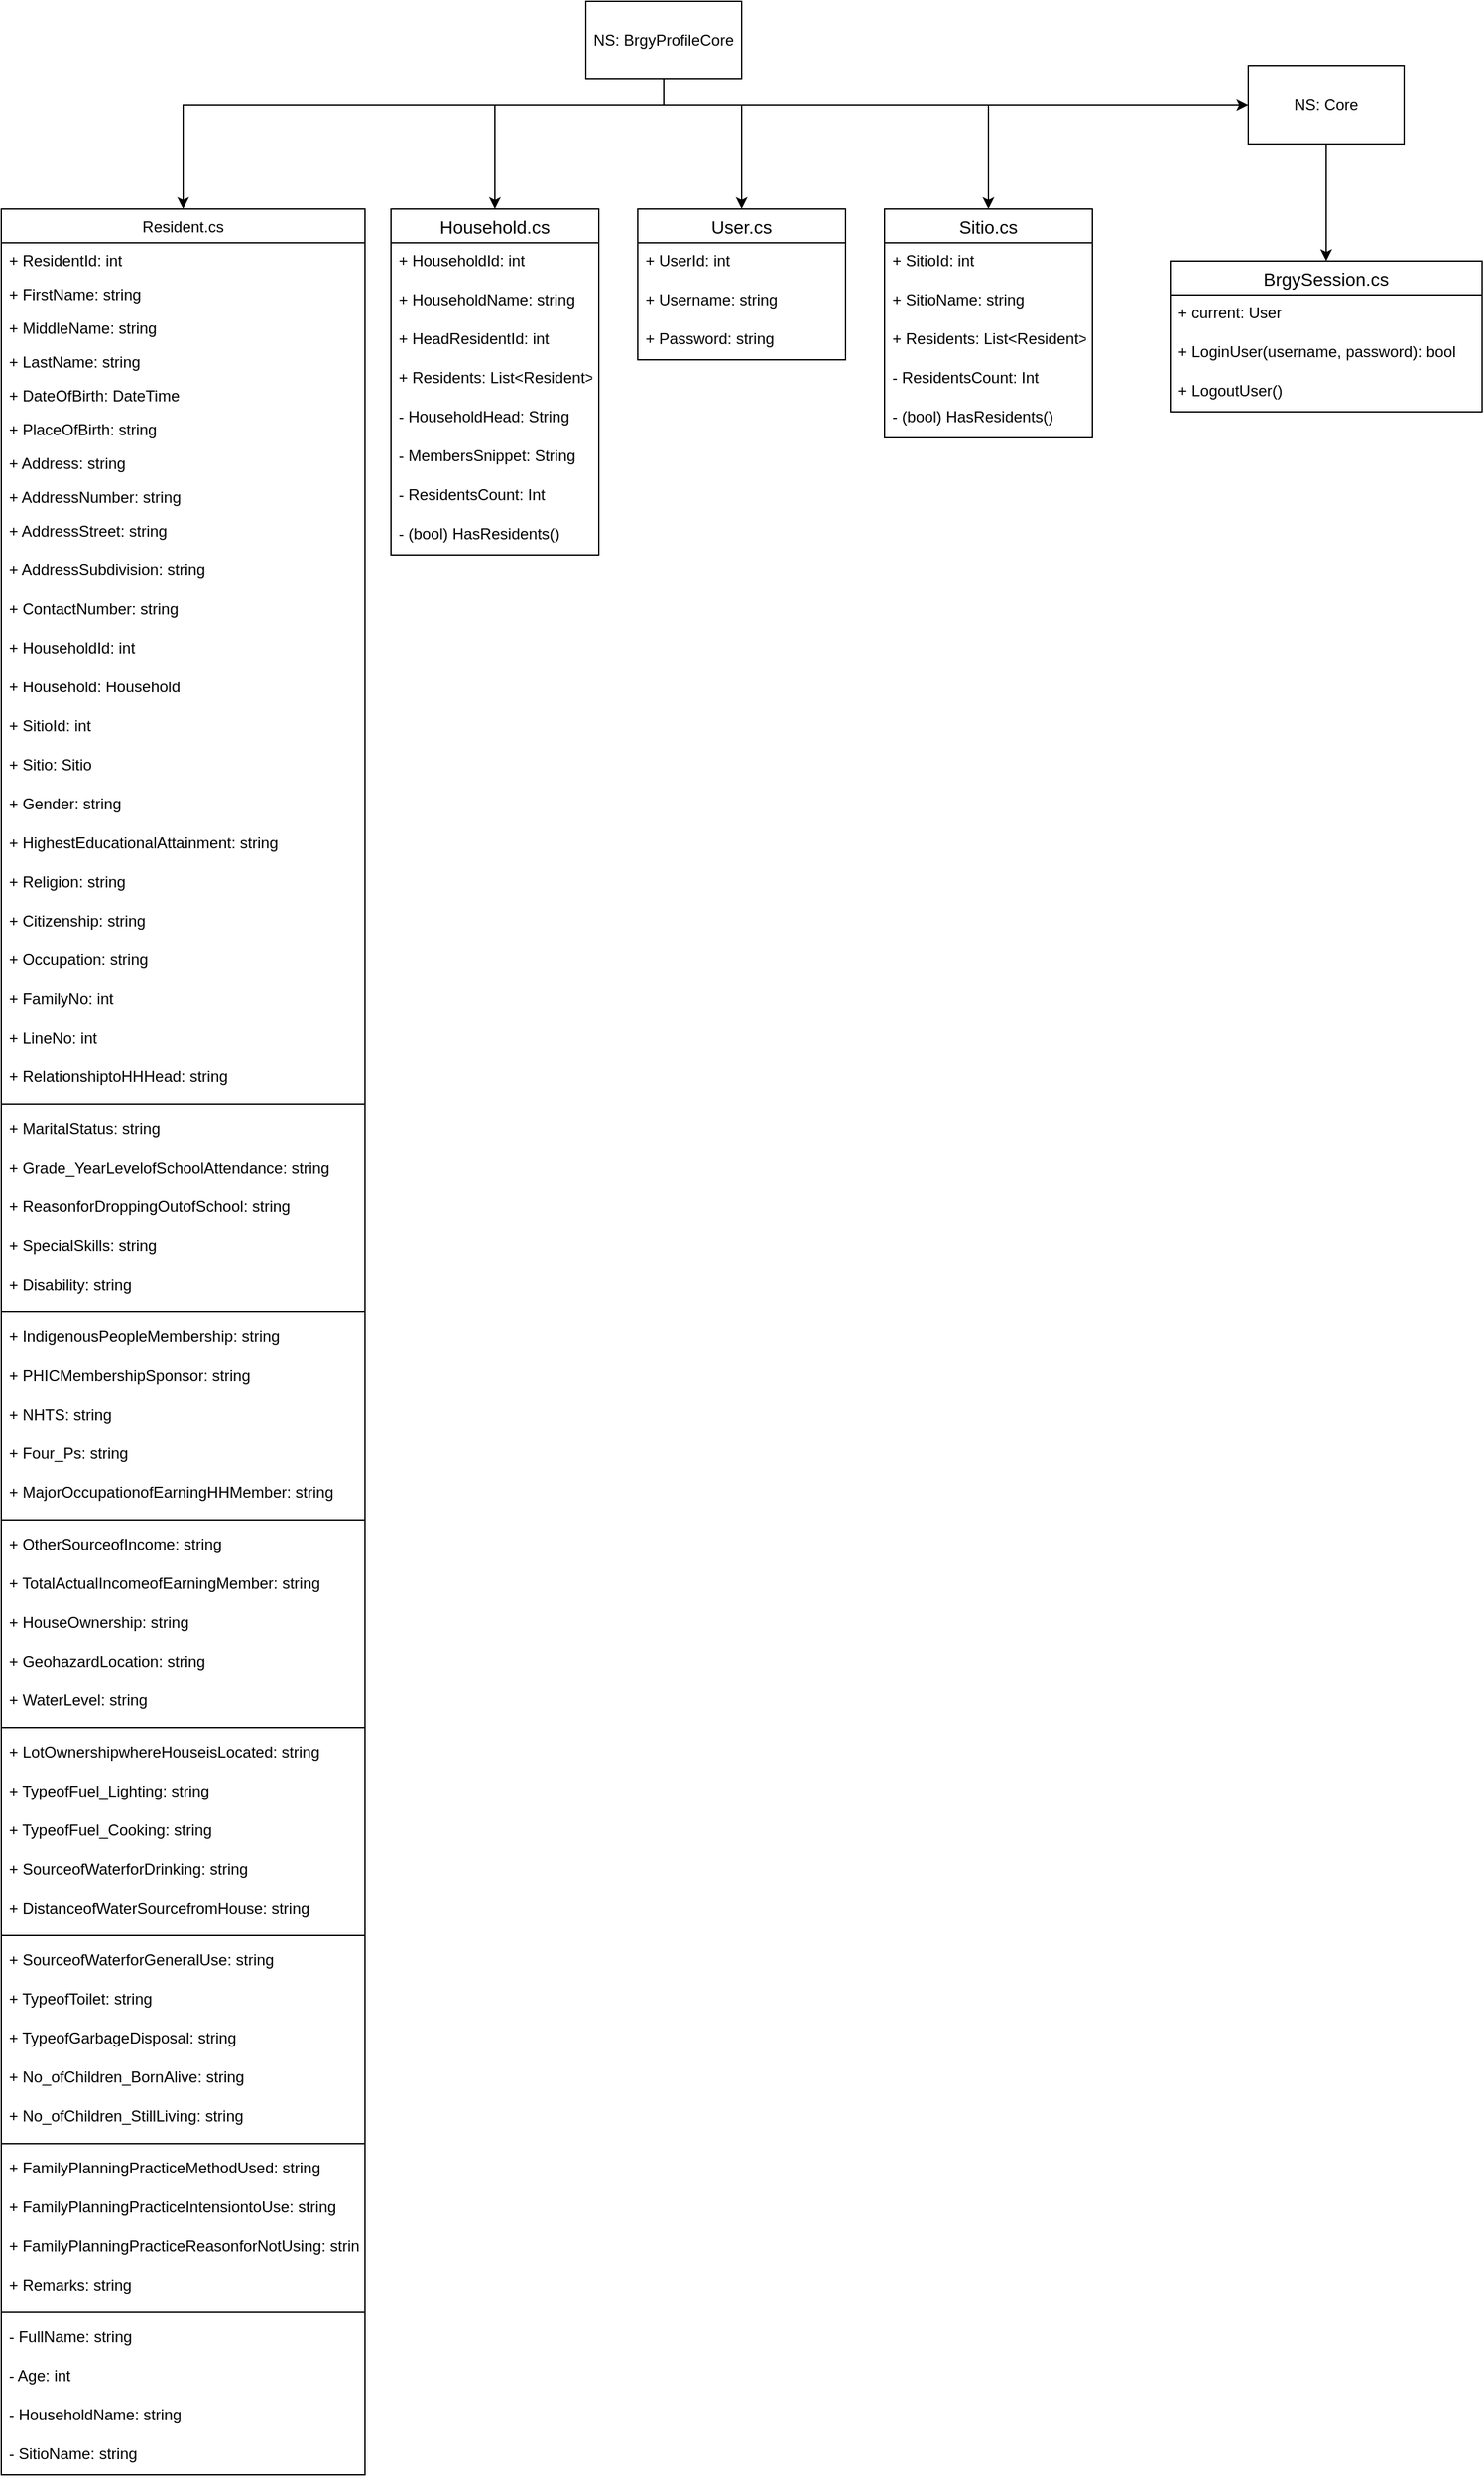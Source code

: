 <mxfile version="14.2.9" type="github" pages="4">
  <diagram id="4PTbw8sbLUjb1KWMfwqf" name="Class Diagram">
    <mxGraphModel dx="2021" dy="1124" grid="1" gridSize="10" guides="1" tooltips="1" connect="1" arrows="1" fold="1" page="1" pageScale="1" pageWidth="827" pageHeight="1169" math="0" shadow="0">
      <root>
        <mxCell id="0" />
        <mxCell id="1" parent="0" />
        <mxCell id="F2qi527m6DjuaYwdSW1q-1" value="Resident.cs" style="swimlane;fontStyle=0;childLayout=stackLayout;horizontal=1;startSize=26;fillColor=none;horizontalStack=0;resizeParent=1;resizeParentMax=0;resizeLast=0;collapsible=1;marginBottom=0;" parent="1" vertex="1">
          <mxGeometry x="40" y="200" width="280" height="1744" as="geometry">
            <mxRectangle x="40" y="200" width="100" height="26" as="alternateBounds" />
          </mxGeometry>
        </mxCell>
        <mxCell id="F2qi527m6DjuaYwdSW1q-2" value="+ ResidentId: int" style="text;strokeColor=none;fillColor=none;align=left;verticalAlign=top;spacingLeft=4;spacingRight=4;overflow=hidden;rotatable=0;points=[[0,0.5],[1,0.5]];portConstraint=eastwest;" parent="F2qi527m6DjuaYwdSW1q-1" vertex="1">
          <mxGeometry y="26" width="280" height="26" as="geometry" />
        </mxCell>
        <mxCell id="F2qi527m6DjuaYwdSW1q-3" value="+ FirstName: string" style="text;strokeColor=none;fillColor=none;align=left;verticalAlign=top;spacingLeft=4;spacingRight=4;overflow=hidden;rotatable=0;points=[[0,0.5],[1,0.5]];portConstraint=eastwest;" parent="F2qi527m6DjuaYwdSW1q-1" vertex="1">
          <mxGeometry y="52" width="280" height="26" as="geometry" />
        </mxCell>
        <mxCell id="F2qi527m6DjuaYwdSW1q-4" value="+ MiddleName: string" style="text;strokeColor=none;fillColor=none;align=left;verticalAlign=top;spacingLeft=4;spacingRight=4;overflow=hidden;rotatable=0;points=[[0,0.5],[1,0.5]];portConstraint=eastwest;" parent="F2qi527m6DjuaYwdSW1q-1" vertex="1">
          <mxGeometry y="78" width="280" height="26" as="geometry" />
        </mxCell>
        <mxCell id="F2qi527m6DjuaYwdSW1q-5" value="+ LastName: string" style="text;strokeColor=none;fillColor=none;align=left;verticalAlign=top;spacingLeft=4;spacingRight=4;overflow=hidden;rotatable=0;points=[[0,0.5],[1,0.5]];portConstraint=eastwest;" parent="F2qi527m6DjuaYwdSW1q-1" vertex="1">
          <mxGeometry y="104" width="280" height="26" as="geometry" />
        </mxCell>
        <mxCell id="F2qi527m6DjuaYwdSW1q-6" value="+ DateOfBirth: DateTime" style="text;strokeColor=none;fillColor=none;align=left;verticalAlign=top;spacingLeft=4;spacingRight=4;overflow=hidden;rotatable=0;points=[[0,0.5],[1,0.5]];portConstraint=eastwest;" parent="F2qi527m6DjuaYwdSW1q-1" vertex="1">
          <mxGeometry y="130" width="280" height="26" as="geometry" />
        </mxCell>
        <mxCell id="F2qi527m6DjuaYwdSW1q-7" value="+ PlaceOfBirth: string" style="text;strokeColor=none;fillColor=none;align=left;verticalAlign=top;spacingLeft=4;spacingRight=4;overflow=hidden;rotatable=0;points=[[0,0.5],[1,0.5]];portConstraint=eastwest;" parent="F2qi527m6DjuaYwdSW1q-1" vertex="1">
          <mxGeometry y="156" width="280" height="26" as="geometry" />
        </mxCell>
        <mxCell id="F2qi527m6DjuaYwdSW1q-8" value="+ Address: string" style="text;strokeColor=none;fillColor=none;align=left;verticalAlign=top;spacingLeft=4;spacingRight=4;overflow=hidden;rotatable=0;points=[[0,0.5],[1,0.5]];portConstraint=eastwest;" parent="F2qi527m6DjuaYwdSW1q-1" vertex="1">
          <mxGeometry y="182" width="280" height="26" as="geometry" />
        </mxCell>
        <mxCell id="F2qi527m6DjuaYwdSW1q-9" value="+ AddressNumber: string" style="text;strokeColor=none;fillColor=none;align=left;verticalAlign=top;spacingLeft=4;spacingRight=4;overflow=hidden;rotatable=0;points=[[0,0.5],[1,0.5]];portConstraint=eastwest;" parent="F2qi527m6DjuaYwdSW1q-1" vertex="1">
          <mxGeometry y="208" width="280" height="26" as="geometry" />
        </mxCell>
        <mxCell id="mx6e7bCiTr9TjOLYTWlK-3" value="+ AddressStreet: string" style="text;strokeColor=none;fillColor=none;spacingLeft=4;spacingRight=4;overflow=hidden;rotatable=0;points=[[0,0.5],[1,0.5]];portConstraint=eastwest;fontSize=12;" parent="F2qi527m6DjuaYwdSW1q-1" vertex="1">
          <mxGeometry y="234" width="280" height="30" as="geometry" />
        </mxCell>
        <mxCell id="mx6e7bCiTr9TjOLYTWlK-2" value="+ AddressSubdivision: string" style="text;strokeColor=none;fillColor=none;spacingLeft=4;spacingRight=4;overflow=hidden;rotatable=0;points=[[0,0.5],[1,0.5]];portConstraint=eastwest;fontSize=12;" parent="F2qi527m6DjuaYwdSW1q-1" vertex="1">
          <mxGeometry y="264" width="280" height="30" as="geometry" />
        </mxCell>
        <mxCell id="mx6e7bCiTr9TjOLYTWlK-4" value="+ ContactNumber: string" style="text;strokeColor=none;fillColor=none;spacingLeft=4;spacingRight=4;overflow=hidden;rotatable=0;points=[[0,0.5],[1,0.5]];portConstraint=eastwest;fontSize=12;" parent="F2qi527m6DjuaYwdSW1q-1" vertex="1">
          <mxGeometry y="294" width="280" height="30" as="geometry" />
        </mxCell>
        <mxCell id="mx6e7bCiTr9TjOLYTWlK-5" value="+ HouseholdId: int" style="text;strokeColor=none;fillColor=none;spacingLeft=4;spacingRight=4;overflow=hidden;rotatable=0;points=[[0,0.5],[1,0.5]];portConstraint=eastwest;fontSize=12;" parent="F2qi527m6DjuaYwdSW1q-1" vertex="1">
          <mxGeometry y="324" width="280" height="30" as="geometry" />
        </mxCell>
        <mxCell id="mx6e7bCiTr9TjOLYTWlK-6" value="+ Household: Household" style="text;strokeColor=none;fillColor=none;spacingLeft=4;spacingRight=4;overflow=hidden;rotatable=0;points=[[0,0.5],[1,0.5]];portConstraint=eastwest;fontSize=12;" parent="F2qi527m6DjuaYwdSW1q-1" vertex="1">
          <mxGeometry y="354" width="280" height="30" as="geometry" />
        </mxCell>
        <mxCell id="mx6e7bCiTr9TjOLYTWlK-7" value="+ SitioId: int" style="text;strokeColor=none;fillColor=none;spacingLeft=4;spacingRight=4;overflow=hidden;rotatable=0;points=[[0,0.5],[1,0.5]];portConstraint=eastwest;fontSize=12;" parent="F2qi527m6DjuaYwdSW1q-1" vertex="1">
          <mxGeometry y="384" width="280" height="30" as="geometry" />
        </mxCell>
        <mxCell id="mx6e7bCiTr9TjOLYTWlK-8" value="+ Sitio: Sitio" style="text;strokeColor=none;fillColor=none;spacingLeft=4;spacingRight=4;overflow=hidden;rotatable=0;points=[[0,0.5],[1,0.5]];portConstraint=eastwest;fontSize=12;" parent="F2qi527m6DjuaYwdSW1q-1" vertex="1">
          <mxGeometry y="414" width="280" height="30" as="geometry" />
        </mxCell>
        <mxCell id="mx6e7bCiTr9TjOLYTWlK-9" value="+ Gender: string" style="text;strokeColor=none;fillColor=none;spacingLeft=4;spacingRight=4;overflow=hidden;rotatable=0;points=[[0,0.5],[1,0.5]];portConstraint=eastwest;fontSize=12;" parent="F2qi527m6DjuaYwdSW1q-1" vertex="1">
          <mxGeometry y="444" width="280" height="30" as="geometry" />
        </mxCell>
        <mxCell id="mx6e7bCiTr9TjOLYTWlK-10" value="+ HighestEducationalAttainment: string" style="text;strokeColor=none;fillColor=none;spacingLeft=4;spacingRight=4;overflow=hidden;rotatable=0;points=[[0,0.5],[1,0.5]];portConstraint=eastwest;fontSize=12;" parent="F2qi527m6DjuaYwdSW1q-1" vertex="1">
          <mxGeometry y="474" width="280" height="30" as="geometry" />
        </mxCell>
        <mxCell id="mx6e7bCiTr9TjOLYTWlK-11" value="+ Religion: string" style="text;strokeColor=none;fillColor=none;spacingLeft=4;spacingRight=4;overflow=hidden;rotatable=0;points=[[0,0.5],[1,0.5]];portConstraint=eastwest;fontSize=12;" parent="F2qi527m6DjuaYwdSW1q-1" vertex="1">
          <mxGeometry y="504" width="280" height="30" as="geometry" />
        </mxCell>
        <mxCell id="mx6e7bCiTr9TjOLYTWlK-13" value="+ Citizenship: string" style="text;strokeColor=none;fillColor=none;spacingLeft=4;spacingRight=4;overflow=hidden;rotatable=0;points=[[0,0.5],[1,0.5]];portConstraint=eastwest;fontSize=12;" parent="F2qi527m6DjuaYwdSW1q-1" vertex="1">
          <mxGeometry y="534" width="280" height="30" as="geometry" />
        </mxCell>
        <mxCell id="mx6e7bCiTr9TjOLYTWlK-14" value="+ Occupation: string" style="text;strokeColor=none;fillColor=none;spacingLeft=4;spacingRight=4;overflow=hidden;rotatable=0;points=[[0,0.5],[1,0.5]];portConstraint=eastwest;fontSize=12;" parent="F2qi527m6DjuaYwdSW1q-1" vertex="1">
          <mxGeometry y="564" width="280" height="30" as="geometry" />
        </mxCell>
        <mxCell id="mx6e7bCiTr9TjOLYTWlK-12" value="+ FamilyNo: int" style="text;strokeColor=none;fillColor=none;spacingLeft=4;spacingRight=4;overflow=hidden;rotatable=0;points=[[0,0.5],[1,0.5]];portConstraint=eastwest;fontSize=12;" parent="F2qi527m6DjuaYwdSW1q-1" vertex="1">
          <mxGeometry y="594" width="280" height="30" as="geometry" />
        </mxCell>
        <mxCell id="mx6e7bCiTr9TjOLYTWlK-15" value="+ LineNo: int" style="text;strokeColor=none;fillColor=none;spacingLeft=4;spacingRight=4;overflow=hidden;rotatable=0;points=[[0,0.5],[1,0.5]];portConstraint=eastwest;fontSize=12;" parent="F2qi527m6DjuaYwdSW1q-1" vertex="1">
          <mxGeometry y="624" width="280" height="30" as="geometry" />
        </mxCell>
        <mxCell id="mx6e7bCiTr9TjOLYTWlK-16" value="+ RelationshiptoHHHead: string" style="text;strokeColor=none;fillColor=none;spacingLeft=4;spacingRight=4;overflow=hidden;rotatable=0;points=[[0,0.5],[1,0.5]];portConstraint=eastwest;fontSize=12;" parent="F2qi527m6DjuaYwdSW1q-1" vertex="1">
          <mxGeometry y="654" width="280" height="30" as="geometry" />
        </mxCell>
        <mxCell id="Lv6Pvc-AI2NhuB11FEH7-14" value="" style="line;strokeWidth=1;rotatable=0;dashed=0;labelPosition=right;align=left;verticalAlign=middle;spacingTop=0;spacingLeft=6;points=[];portConstraint=eastwest;" parent="F2qi527m6DjuaYwdSW1q-1" vertex="1">
          <mxGeometry y="684" width="280" height="10" as="geometry" />
        </mxCell>
        <mxCell id="mx6e7bCiTr9TjOLYTWlK-18" value="+ MaritalStatus: string" style="text;strokeColor=none;fillColor=none;spacingLeft=4;spacingRight=4;overflow=hidden;rotatable=0;points=[[0,0.5],[1,0.5]];portConstraint=eastwest;fontSize=12;" parent="F2qi527m6DjuaYwdSW1q-1" vertex="1">
          <mxGeometry y="694" width="280" height="30" as="geometry" />
        </mxCell>
        <mxCell id="mx6e7bCiTr9TjOLYTWlK-21" value="+ Grade_YearLevelofSchoolAttendance: string" style="text;strokeColor=none;fillColor=none;spacingLeft=4;spacingRight=4;overflow=hidden;rotatable=0;points=[[0,0.5],[1,0.5]];portConstraint=eastwest;fontSize=12;" parent="F2qi527m6DjuaYwdSW1q-1" vertex="1">
          <mxGeometry y="724" width="280" height="30" as="geometry" />
        </mxCell>
        <mxCell id="mx6e7bCiTr9TjOLYTWlK-23" value="+ ReasonforDroppingOutofSchool: string" style="text;strokeColor=none;fillColor=none;spacingLeft=4;spacingRight=4;overflow=hidden;rotatable=0;points=[[0,0.5],[1,0.5]];portConstraint=eastwest;fontSize=12;" parent="F2qi527m6DjuaYwdSW1q-1" vertex="1">
          <mxGeometry y="754" width="280" height="30" as="geometry" />
        </mxCell>
        <mxCell id="mx6e7bCiTr9TjOLYTWlK-22" value="+ SpecialSkills: string" style="text;strokeColor=none;fillColor=none;spacingLeft=4;spacingRight=4;overflow=hidden;rotatable=0;points=[[0,0.5],[1,0.5]];portConstraint=eastwest;fontSize=12;" parent="F2qi527m6DjuaYwdSW1q-1" vertex="1">
          <mxGeometry y="784" width="280" height="30" as="geometry" />
        </mxCell>
        <mxCell id="mx6e7bCiTr9TjOLYTWlK-19" value="+ Disability: string" style="text;strokeColor=none;fillColor=none;spacingLeft=4;spacingRight=4;overflow=hidden;rotatable=0;points=[[0,0.5],[1,0.5]];portConstraint=eastwest;fontSize=12;" parent="F2qi527m6DjuaYwdSW1q-1" vertex="1">
          <mxGeometry y="814" width="280" height="30" as="geometry" />
        </mxCell>
        <mxCell id="Lv6Pvc-AI2NhuB11FEH7-6" value="" style="line;strokeWidth=1;rotatable=0;dashed=0;labelPosition=right;align=left;verticalAlign=middle;spacingTop=0;spacingLeft=6;points=[];portConstraint=eastwest;" parent="F2qi527m6DjuaYwdSW1q-1" vertex="1">
          <mxGeometry y="844" width="280" height="10" as="geometry" />
        </mxCell>
        <mxCell id="mx6e7bCiTr9TjOLYTWlK-26" value="+ IndigenousPeopleMembership: string" style="text;strokeColor=none;fillColor=none;spacingLeft=4;spacingRight=4;overflow=hidden;rotatable=0;points=[[0,0.5],[1,0.5]];portConstraint=eastwest;fontSize=12;" parent="F2qi527m6DjuaYwdSW1q-1" vertex="1">
          <mxGeometry y="854" width="280" height="30" as="geometry" />
        </mxCell>
        <mxCell id="mx6e7bCiTr9TjOLYTWlK-27" value="+ PHICMembershipSponsor: string" style="text;strokeColor=none;fillColor=none;spacingLeft=4;spacingRight=4;overflow=hidden;rotatable=0;points=[[0,0.5],[1,0.5]];portConstraint=eastwest;fontSize=12;" parent="F2qi527m6DjuaYwdSW1q-1" vertex="1">
          <mxGeometry y="884" width="280" height="30" as="geometry" />
        </mxCell>
        <mxCell id="mx6e7bCiTr9TjOLYTWlK-32" value="+ NHTS: string" style="text;strokeColor=none;fillColor=none;spacingLeft=4;spacingRight=4;overflow=hidden;rotatable=0;points=[[0,0.5],[1,0.5]];portConstraint=eastwest;fontSize=12;" parent="F2qi527m6DjuaYwdSW1q-1" vertex="1">
          <mxGeometry y="914" width="280" height="30" as="geometry" />
        </mxCell>
        <mxCell id="mx6e7bCiTr9TjOLYTWlK-25" value="+ Four_Ps: string" style="text;strokeColor=none;fillColor=none;spacingLeft=4;spacingRight=4;overflow=hidden;rotatable=0;points=[[0,0.5],[1,0.5]];portConstraint=eastwest;fontSize=12;" parent="F2qi527m6DjuaYwdSW1q-1" vertex="1">
          <mxGeometry y="944" width="280" height="30" as="geometry" />
        </mxCell>
        <mxCell id="mx6e7bCiTr9TjOLYTWlK-20" value="+ MajorOccupationofEarningHHMember: string" style="text;strokeColor=none;fillColor=none;spacingLeft=4;spacingRight=4;overflow=hidden;rotatable=0;points=[[0,0.5],[1,0.5]];portConstraint=eastwest;fontSize=12;" parent="F2qi527m6DjuaYwdSW1q-1" vertex="1">
          <mxGeometry y="974" width="280" height="30" as="geometry" />
        </mxCell>
        <mxCell id="Lv6Pvc-AI2NhuB11FEH7-15" value="" style="line;strokeWidth=1;rotatable=0;dashed=0;labelPosition=right;align=left;verticalAlign=middle;spacingTop=0;spacingLeft=6;points=[];portConstraint=eastwest;" parent="F2qi527m6DjuaYwdSW1q-1" vertex="1">
          <mxGeometry y="1004" width="280" height="10" as="geometry" />
        </mxCell>
        <mxCell id="mx6e7bCiTr9TjOLYTWlK-30" value="+ OtherSourceofIncome: string" style="text;strokeColor=none;fillColor=none;spacingLeft=4;spacingRight=4;overflow=hidden;rotatable=0;points=[[0,0.5],[1,0.5]];portConstraint=eastwest;fontSize=12;" parent="F2qi527m6DjuaYwdSW1q-1" vertex="1">
          <mxGeometry y="1014" width="280" height="30" as="geometry" />
        </mxCell>
        <mxCell id="mx6e7bCiTr9TjOLYTWlK-31" value="+ TotalActualIncomeofEarningMember: string" style="text;strokeColor=none;fillColor=none;spacingLeft=4;spacingRight=4;overflow=hidden;rotatable=0;points=[[0,0.5],[1,0.5]];portConstraint=eastwest;fontSize=12;" parent="F2qi527m6DjuaYwdSW1q-1" vertex="1">
          <mxGeometry y="1044" width="280" height="30" as="geometry" />
        </mxCell>
        <mxCell id="mx6e7bCiTr9TjOLYTWlK-28" value="+ HouseOwnership: string" style="text;strokeColor=none;fillColor=none;spacingLeft=4;spacingRight=4;overflow=hidden;rotatable=0;points=[[0,0.5],[1,0.5]];portConstraint=eastwest;fontSize=12;" parent="F2qi527m6DjuaYwdSW1q-1" vertex="1">
          <mxGeometry y="1074" width="280" height="30" as="geometry" />
        </mxCell>
        <mxCell id="mx6e7bCiTr9TjOLYTWlK-29" value="+ GeohazardLocation: string" style="text;strokeColor=none;fillColor=none;spacingLeft=4;spacingRight=4;overflow=hidden;rotatable=0;points=[[0,0.5],[1,0.5]];portConstraint=eastwest;fontSize=12;" parent="F2qi527m6DjuaYwdSW1q-1" vertex="1">
          <mxGeometry y="1104" width="280" height="30" as="geometry" />
        </mxCell>
        <mxCell id="mx6e7bCiTr9TjOLYTWlK-17" value="+ WaterLevel: string" style="text;strokeColor=none;fillColor=none;spacingLeft=4;spacingRight=4;overflow=hidden;rotatable=0;points=[[0,0.5],[1,0.5]];portConstraint=eastwest;fontSize=12;" parent="F2qi527m6DjuaYwdSW1q-1" vertex="1">
          <mxGeometry y="1134" width="280" height="30" as="geometry" />
        </mxCell>
        <mxCell id="Lv6Pvc-AI2NhuB11FEH7-16" value="" style="line;strokeWidth=1;rotatable=0;dashed=0;labelPosition=right;align=left;verticalAlign=middle;spacingTop=0;spacingLeft=6;points=[];portConstraint=eastwest;" parent="F2qi527m6DjuaYwdSW1q-1" vertex="1">
          <mxGeometry y="1164" width="280" height="10" as="geometry" />
        </mxCell>
        <mxCell id="mx6e7bCiTr9TjOLYTWlK-33" value="+ LotOwnershipwhereHouseisLocated: string" style="text;strokeColor=none;fillColor=none;spacingLeft=4;spacingRight=4;overflow=hidden;rotatable=0;points=[[0,0.5],[1,0.5]];portConstraint=eastwest;fontSize=12;" parent="F2qi527m6DjuaYwdSW1q-1" vertex="1">
          <mxGeometry y="1174" width="280" height="30" as="geometry" />
        </mxCell>
        <mxCell id="mx6e7bCiTr9TjOLYTWlK-34" value="+ TypeofFuel_Lighting: string" style="text;strokeColor=none;fillColor=none;spacingLeft=4;spacingRight=4;overflow=hidden;rotatable=0;points=[[0,0.5],[1,0.5]];portConstraint=eastwest;fontSize=12;" parent="F2qi527m6DjuaYwdSW1q-1" vertex="1">
          <mxGeometry y="1204" width="280" height="30" as="geometry" />
        </mxCell>
        <mxCell id="mx6e7bCiTr9TjOLYTWlK-35" value="+ TypeofFuel_Cooking: string" style="text;strokeColor=none;fillColor=none;spacingLeft=4;spacingRight=4;overflow=hidden;rotatable=0;points=[[0,0.5],[1,0.5]];portConstraint=eastwest;fontSize=12;" parent="F2qi527m6DjuaYwdSW1q-1" vertex="1">
          <mxGeometry y="1234" width="280" height="30" as="geometry" />
        </mxCell>
        <mxCell id="mx6e7bCiTr9TjOLYTWlK-36" value="+ SourceofWaterforDrinking: string" style="text;strokeColor=none;fillColor=none;spacingLeft=4;spacingRight=4;overflow=hidden;rotatable=0;points=[[0,0.5],[1,0.5]];portConstraint=eastwest;fontSize=12;" parent="F2qi527m6DjuaYwdSW1q-1" vertex="1">
          <mxGeometry y="1264" width="280" height="30" as="geometry" />
        </mxCell>
        <mxCell id="mx6e7bCiTr9TjOLYTWlK-37" value="+ DistanceofWaterSourcefromHouse: string" style="text;strokeColor=none;fillColor=none;spacingLeft=4;spacingRight=4;overflow=hidden;rotatable=0;points=[[0,0.5],[1,0.5]];portConstraint=eastwest;fontSize=12;" parent="F2qi527m6DjuaYwdSW1q-1" vertex="1">
          <mxGeometry y="1294" width="280" height="30" as="geometry" />
        </mxCell>
        <mxCell id="Lv6Pvc-AI2NhuB11FEH7-17" value="" style="line;strokeWidth=1;rotatable=0;dashed=0;labelPosition=right;align=left;verticalAlign=middle;spacingTop=0;spacingLeft=6;points=[];portConstraint=eastwest;" parent="F2qi527m6DjuaYwdSW1q-1" vertex="1">
          <mxGeometry y="1324" width="280" height="10" as="geometry" />
        </mxCell>
        <mxCell id="mx6e7bCiTr9TjOLYTWlK-38" value="+ SourceofWaterforGeneralUse: string" style="text;strokeColor=none;fillColor=none;spacingLeft=4;spacingRight=4;overflow=hidden;rotatable=0;points=[[0,0.5],[1,0.5]];portConstraint=eastwest;fontSize=12;" parent="F2qi527m6DjuaYwdSW1q-1" vertex="1">
          <mxGeometry y="1334" width="280" height="30" as="geometry" />
        </mxCell>
        <mxCell id="mx6e7bCiTr9TjOLYTWlK-39" value="+ TypeofToilet: string" style="text;strokeColor=none;fillColor=none;spacingLeft=4;spacingRight=4;overflow=hidden;rotatable=0;points=[[0,0.5],[1,0.5]];portConstraint=eastwest;fontSize=12;" parent="F2qi527m6DjuaYwdSW1q-1" vertex="1">
          <mxGeometry y="1364" width="280" height="30" as="geometry" />
        </mxCell>
        <mxCell id="mx6e7bCiTr9TjOLYTWlK-41" value="+ TypeofGarbageDisposal: string" style="text;strokeColor=none;fillColor=none;spacingLeft=4;spacingRight=4;overflow=hidden;rotatable=0;points=[[0,0.5],[1,0.5]];portConstraint=eastwest;fontSize=12;" parent="F2qi527m6DjuaYwdSW1q-1" vertex="1">
          <mxGeometry y="1394" width="280" height="30" as="geometry" />
        </mxCell>
        <mxCell id="mx6e7bCiTr9TjOLYTWlK-40" value="+ No_ofChildren_BornAlive: string" style="text;strokeColor=none;fillColor=none;spacingLeft=4;spacingRight=4;overflow=hidden;rotatable=0;points=[[0,0.5],[1,0.5]];portConstraint=eastwest;fontSize=12;" parent="F2qi527m6DjuaYwdSW1q-1" vertex="1">
          <mxGeometry y="1424" width="280" height="30" as="geometry" />
        </mxCell>
        <mxCell id="mx6e7bCiTr9TjOLYTWlK-42" value="+ No_ofChildren_StillLiving: string" style="text;strokeColor=none;fillColor=none;spacingLeft=4;spacingRight=4;overflow=hidden;rotatable=0;points=[[0,0.5],[1,0.5]];portConstraint=eastwest;fontSize=12;" parent="F2qi527m6DjuaYwdSW1q-1" vertex="1">
          <mxGeometry y="1454" width="280" height="30" as="geometry" />
        </mxCell>
        <mxCell id="Lv6Pvc-AI2NhuB11FEH7-18" value="" style="line;strokeWidth=1;rotatable=0;dashed=0;labelPosition=right;align=left;verticalAlign=middle;spacingTop=0;spacingLeft=6;points=[];portConstraint=eastwest;" parent="F2qi527m6DjuaYwdSW1q-1" vertex="1">
          <mxGeometry y="1484" width="280" height="10" as="geometry" />
        </mxCell>
        <mxCell id="mx6e7bCiTr9TjOLYTWlK-44" value="+ FamilyPlanningPracticeMethodUsed: string" style="text;strokeColor=none;fillColor=none;spacingLeft=4;spacingRight=4;overflow=hidden;rotatable=0;points=[[0,0.5],[1,0.5]];portConstraint=eastwest;fontSize=12;" parent="F2qi527m6DjuaYwdSW1q-1" vertex="1">
          <mxGeometry y="1494" width="280" height="30" as="geometry" />
        </mxCell>
        <mxCell id="mx6e7bCiTr9TjOLYTWlK-45" value="+ FamilyPlanningPracticeIntensiontoUse: string" style="text;strokeColor=none;fillColor=none;spacingLeft=4;spacingRight=4;overflow=hidden;rotatable=0;points=[[0,0.5],[1,0.5]];portConstraint=eastwest;fontSize=12;" parent="F2qi527m6DjuaYwdSW1q-1" vertex="1">
          <mxGeometry y="1524" width="280" height="30" as="geometry" />
        </mxCell>
        <mxCell id="mx6e7bCiTr9TjOLYTWlK-46" value="+ FamilyPlanningPracticeReasonforNotUsing: string" style="text;strokeColor=none;fillColor=none;spacingLeft=4;spacingRight=4;overflow=hidden;rotatable=0;points=[[0,0.5],[1,0.5]];portConstraint=eastwest;fontSize=12;" parent="F2qi527m6DjuaYwdSW1q-1" vertex="1">
          <mxGeometry y="1554" width="280" height="30" as="geometry" />
        </mxCell>
        <mxCell id="mx6e7bCiTr9TjOLYTWlK-47" value="+ Remarks: string" style="text;strokeColor=none;fillColor=none;spacingLeft=4;spacingRight=4;overflow=hidden;rotatable=0;points=[[0,0.5],[1,0.5]];portConstraint=eastwest;fontSize=12;" parent="F2qi527m6DjuaYwdSW1q-1" vertex="1">
          <mxGeometry y="1584" width="280" height="30" as="geometry" />
        </mxCell>
        <mxCell id="Lv6Pvc-AI2NhuB11FEH7-30" value="" style="line;strokeWidth=1;rotatable=0;dashed=0;labelPosition=right;align=left;verticalAlign=middle;spacingTop=0;spacingLeft=6;points=[];portConstraint=eastwest;" parent="F2qi527m6DjuaYwdSW1q-1" vertex="1">
          <mxGeometry y="1614" width="280" height="10" as="geometry" />
        </mxCell>
        <mxCell id="Lv6Pvc-AI2NhuB11FEH7-28" value="- FullName: string" style="text;strokeColor=none;fillColor=none;spacingLeft=4;spacingRight=4;overflow=hidden;rotatable=0;points=[[0,0.5],[1,0.5]];portConstraint=eastwest;fontSize=12;" parent="F2qi527m6DjuaYwdSW1q-1" vertex="1">
          <mxGeometry y="1624" width="280" height="30" as="geometry" />
        </mxCell>
        <mxCell id="Lv6Pvc-AI2NhuB11FEH7-29" value="- Age: int" style="text;strokeColor=none;fillColor=none;spacingLeft=4;spacingRight=4;overflow=hidden;rotatable=0;points=[[0,0.5],[1,0.5]];portConstraint=eastwest;fontSize=12;" parent="F2qi527m6DjuaYwdSW1q-1" vertex="1">
          <mxGeometry y="1654" width="280" height="30" as="geometry" />
        </mxCell>
        <mxCell id="Lv6Pvc-AI2NhuB11FEH7-32" value="- HouseholdName: string" style="text;strokeColor=none;fillColor=none;spacingLeft=4;spacingRight=4;overflow=hidden;rotatable=0;points=[[0,0.5],[1,0.5]];portConstraint=eastwest;fontSize=12;" parent="F2qi527m6DjuaYwdSW1q-1" vertex="1">
          <mxGeometry y="1684" width="280" height="30" as="geometry" />
        </mxCell>
        <mxCell id="Lv6Pvc-AI2NhuB11FEH7-31" value="- SitioName: string" style="text;strokeColor=none;fillColor=none;spacingLeft=4;spacingRight=4;overflow=hidden;rotatable=0;points=[[0,0.5],[1,0.5]];portConstraint=eastwest;fontSize=12;" parent="F2qi527m6DjuaYwdSW1q-1" vertex="1">
          <mxGeometry y="1714" width="280" height="30" as="geometry" />
        </mxCell>
        <mxCell id="Lv6Pvc-AI2NhuB11FEH7-19" value="Household.cs" style="swimlane;fontStyle=0;childLayout=stackLayout;horizontal=1;startSize=26;horizontalStack=0;resizeParent=1;resizeParentMax=0;resizeLast=0;collapsible=1;marginBottom=0;align=center;fontSize=14;" parent="1" vertex="1">
          <mxGeometry x="340" y="200" width="160" height="266" as="geometry">
            <mxRectangle x="160" y="200" width="120" height="26" as="alternateBounds" />
          </mxGeometry>
        </mxCell>
        <mxCell id="Lv6Pvc-AI2NhuB11FEH7-20" value="+ HouseholdId: int" style="text;strokeColor=none;fillColor=none;spacingLeft=4;spacingRight=4;overflow=hidden;rotatable=0;points=[[0,0.5],[1,0.5]];portConstraint=eastwest;fontSize=12;" parent="Lv6Pvc-AI2NhuB11FEH7-19" vertex="1">
          <mxGeometry y="26" width="160" height="30" as="geometry" />
        </mxCell>
        <mxCell id="Lv6Pvc-AI2NhuB11FEH7-21" value="+ HouseholdName: string" style="text;strokeColor=none;fillColor=none;spacingLeft=4;spacingRight=4;overflow=hidden;rotatable=0;points=[[0,0.5],[1,0.5]];portConstraint=eastwest;fontSize=12;" parent="Lv6Pvc-AI2NhuB11FEH7-19" vertex="1">
          <mxGeometry y="56" width="160" height="30" as="geometry" />
        </mxCell>
        <mxCell id="Lv6Pvc-AI2NhuB11FEH7-23" value="+ HeadResidentId: int" style="text;strokeColor=none;fillColor=none;spacingLeft=4;spacingRight=4;overflow=hidden;rotatable=0;points=[[0,0.5],[1,0.5]];portConstraint=eastwest;fontSize=12;" parent="Lv6Pvc-AI2NhuB11FEH7-19" vertex="1">
          <mxGeometry y="86" width="160" height="30" as="geometry" />
        </mxCell>
        <mxCell id="Lv6Pvc-AI2NhuB11FEH7-27" value="+ Residents: List&lt;Resident&gt;" style="text;strokeColor=none;fillColor=none;spacingLeft=4;spacingRight=4;overflow=hidden;rotatable=0;points=[[0,0.5],[1,0.5]];portConstraint=eastwest;fontSize=12;" parent="Lv6Pvc-AI2NhuB11FEH7-19" vertex="1">
          <mxGeometry y="116" width="160" height="30" as="geometry" />
        </mxCell>
        <mxCell id="Lv6Pvc-AI2NhuB11FEH7-26" value="- HouseholdHead: String" style="text;strokeColor=none;fillColor=none;spacingLeft=4;spacingRight=4;overflow=hidden;rotatable=0;points=[[0,0.5],[1,0.5]];portConstraint=eastwest;fontSize=12;" parent="Lv6Pvc-AI2NhuB11FEH7-19" vertex="1">
          <mxGeometry y="146" width="160" height="30" as="geometry" />
        </mxCell>
        <mxCell id="Lv6Pvc-AI2NhuB11FEH7-25" value="- MembersSnippet: String" style="text;strokeColor=none;fillColor=none;spacingLeft=4;spacingRight=4;overflow=hidden;rotatable=0;points=[[0,0.5],[1,0.5]];portConstraint=eastwest;fontSize=12;" parent="Lv6Pvc-AI2NhuB11FEH7-19" vertex="1">
          <mxGeometry y="176" width="160" height="30" as="geometry" />
        </mxCell>
        <mxCell id="Lv6Pvc-AI2NhuB11FEH7-24" value="- ResidentsCount: Int" style="text;strokeColor=none;fillColor=none;spacingLeft=4;spacingRight=4;overflow=hidden;rotatable=0;points=[[0,0.5],[1,0.5]];portConstraint=eastwest;fontSize=12;" parent="Lv6Pvc-AI2NhuB11FEH7-19" vertex="1">
          <mxGeometry y="206" width="160" height="30" as="geometry" />
        </mxCell>
        <mxCell id="Lv6Pvc-AI2NhuB11FEH7-22" value="- (bool) HasResidents()" style="text;strokeColor=none;fillColor=none;spacingLeft=4;spacingRight=4;overflow=hidden;rotatable=0;points=[[0,0.5],[1,0.5]];portConstraint=eastwest;fontSize=12;" parent="Lv6Pvc-AI2NhuB11FEH7-19" vertex="1">
          <mxGeometry y="236" width="160" height="30" as="geometry" />
        </mxCell>
        <mxCell id="aQiBPPtCG3Whz17Wbh8K-1" value="User.cs" style="swimlane;fontStyle=0;childLayout=stackLayout;horizontal=1;startSize=26;horizontalStack=0;resizeParent=1;resizeParentMax=0;resizeLast=0;collapsible=1;marginBottom=0;align=center;fontSize=14;" vertex="1" parent="1">
          <mxGeometry x="530" y="200" width="160" height="116" as="geometry">
            <mxRectangle x="400" y="200" width="80" height="26" as="alternateBounds" />
          </mxGeometry>
        </mxCell>
        <mxCell id="aQiBPPtCG3Whz17Wbh8K-2" value="+ UserId: int" style="text;strokeColor=none;fillColor=none;spacingLeft=4;spacingRight=4;overflow=hidden;rotatable=0;points=[[0,0.5],[1,0.5]];portConstraint=eastwest;fontSize=12;" vertex="1" parent="aQiBPPtCG3Whz17Wbh8K-1">
          <mxGeometry y="26" width="160" height="30" as="geometry" />
        </mxCell>
        <mxCell id="aQiBPPtCG3Whz17Wbh8K-3" value="+ Username: string" style="text;strokeColor=none;fillColor=none;spacingLeft=4;spacingRight=4;overflow=hidden;rotatable=0;points=[[0,0.5],[1,0.5]];portConstraint=eastwest;fontSize=12;" vertex="1" parent="aQiBPPtCG3Whz17Wbh8K-1">
          <mxGeometry y="56" width="160" height="30" as="geometry" />
        </mxCell>
        <mxCell id="aQiBPPtCG3Whz17Wbh8K-4" value="+ Password: string" style="text;strokeColor=none;fillColor=none;spacingLeft=4;spacingRight=4;overflow=hidden;rotatable=0;points=[[0,0.5],[1,0.5]];portConstraint=eastwest;fontSize=12;" vertex="1" parent="aQiBPPtCG3Whz17Wbh8K-1">
          <mxGeometry y="86" width="160" height="30" as="geometry" />
        </mxCell>
        <mxCell id="6n1Nlt8Wjwd03Qjzw5Ri-21" style="edgeStyle=orthogonalEdgeStyle;rounded=0;orthogonalLoop=1;jettySize=auto;html=1;entryX=0.5;entryY=0;entryDx=0;entryDy=0;fontSize=12;" edge="1" parent="1" source="6n1Nlt8Wjwd03Qjzw5Ri-19" target="F2qi527m6DjuaYwdSW1q-1">
          <mxGeometry relative="1" as="geometry">
            <Array as="points">
              <mxPoint x="550" y="120" />
              <mxPoint x="180" y="120" />
            </Array>
          </mxGeometry>
        </mxCell>
        <mxCell id="6n1Nlt8Wjwd03Qjzw5Ri-22" style="edgeStyle=orthogonalEdgeStyle;rounded=0;orthogonalLoop=1;jettySize=auto;html=1;entryX=0.5;entryY=0;entryDx=0;entryDy=0;fontSize=12;" edge="1" parent="1" source="6n1Nlt8Wjwd03Qjzw5Ri-19" target="Lv6Pvc-AI2NhuB11FEH7-19">
          <mxGeometry relative="1" as="geometry">
            <Array as="points">
              <mxPoint x="550" y="120" />
              <mxPoint x="420" y="120" />
            </Array>
          </mxGeometry>
        </mxCell>
        <mxCell id="6n1Nlt8Wjwd03Qjzw5Ri-23" style="edgeStyle=orthogonalEdgeStyle;rounded=0;orthogonalLoop=1;jettySize=auto;html=1;fontSize=12;" edge="1" parent="1" source="6n1Nlt8Wjwd03Qjzw5Ri-19" target="aQiBPPtCG3Whz17Wbh8K-1">
          <mxGeometry relative="1" as="geometry">
            <Array as="points">
              <mxPoint x="550" y="120" />
              <mxPoint x="610" y="120" />
            </Array>
          </mxGeometry>
        </mxCell>
        <mxCell id="6n1Nlt8Wjwd03Qjzw5Ri-24" style="edgeStyle=orthogonalEdgeStyle;rounded=0;orthogonalLoop=1;jettySize=auto;html=1;entryX=0.5;entryY=0;entryDx=0;entryDy=0;fontSize=12;" edge="1" parent="1" source="6n1Nlt8Wjwd03Qjzw5Ri-19" target="6n1Nlt8Wjwd03Qjzw5Ri-37">
          <mxGeometry relative="1" as="geometry">
            <mxPoint x="800" y="200" as="targetPoint" />
            <Array as="points">
              <mxPoint x="550" y="120" />
              <mxPoint x="800" y="120" />
            </Array>
          </mxGeometry>
        </mxCell>
        <mxCell id="6n1Nlt8Wjwd03Qjzw5Ri-26" style="edgeStyle=orthogonalEdgeStyle;rounded=0;orthogonalLoop=1;jettySize=auto;html=1;entryX=0;entryY=0.5;entryDx=0;entryDy=0;fontSize=12;" edge="1" parent="1" source="6n1Nlt8Wjwd03Qjzw5Ri-19" target="6n1Nlt8Wjwd03Qjzw5Ri-25">
          <mxGeometry relative="1" as="geometry">
            <Array as="points">
              <mxPoint x="550" y="120" />
            </Array>
          </mxGeometry>
        </mxCell>
        <mxCell id="6n1Nlt8Wjwd03Qjzw5Ri-19" value="NS: BrgyProfileCore" style="rounded=0;whiteSpace=wrap;html=1;fontSize=12;" vertex="1" parent="1">
          <mxGeometry x="490" y="40" width="120" height="60" as="geometry" />
        </mxCell>
        <mxCell id="6n1Nlt8Wjwd03Qjzw5Ri-27" style="edgeStyle=orthogonalEdgeStyle;rounded=0;orthogonalLoop=1;jettySize=auto;html=1;entryX=0.5;entryY=0;entryDx=0;entryDy=0;fontSize=12;" edge="1" parent="1" source="6n1Nlt8Wjwd03Qjzw5Ri-25" target="6n1Nlt8Wjwd03Qjzw5Ri-28">
          <mxGeometry relative="1" as="geometry">
            <mxPoint x="1060" y="280" as="targetPoint" />
          </mxGeometry>
        </mxCell>
        <mxCell id="6n1Nlt8Wjwd03Qjzw5Ri-25" value="NS: Core" style="rounded=0;whiteSpace=wrap;html=1;fontSize=12;" vertex="1" parent="1">
          <mxGeometry x="1000" y="90" width="120" height="60" as="geometry" />
        </mxCell>
        <mxCell id="6n1Nlt8Wjwd03Qjzw5Ri-28" value="BrgySession.cs" style="swimlane;fontStyle=0;childLayout=stackLayout;horizontal=1;startSize=26;horizontalStack=0;resizeParent=1;resizeParentMax=0;resizeLast=0;collapsible=1;marginBottom=0;align=center;fontSize=14;" vertex="1" parent="1">
          <mxGeometry x="940" y="240" width="240" height="116" as="geometry">
            <mxRectangle x="720" y="80" width="130" height="26" as="alternateBounds" />
          </mxGeometry>
        </mxCell>
        <mxCell id="6n1Nlt8Wjwd03Qjzw5Ri-29" value="+ current: User" style="text;strokeColor=none;fillColor=none;spacingLeft=4;spacingRight=4;overflow=hidden;rotatable=0;points=[[0,0.5],[1,0.5]];portConstraint=eastwest;fontSize=12;" vertex="1" parent="6n1Nlt8Wjwd03Qjzw5Ri-28">
          <mxGeometry y="26" width="240" height="30" as="geometry" />
        </mxCell>
        <mxCell id="6n1Nlt8Wjwd03Qjzw5Ri-30" value="+ LoginUser(username, password): bool" style="text;strokeColor=none;fillColor=none;spacingLeft=4;spacingRight=4;overflow=hidden;rotatable=0;points=[[0,0.5],[1,0.5]];portConstraint=eastwest;fontSize=12;" vertex="1" parent="6n1Nlt8Wjwd03Qjzw5Ri-28">
          <mxGeometry y="56" width="240" height="30" as="geometry" />
        </mxCell>
        <mxCell id="6n1Nlt8Wjwd03Qjzw5Ri-31" value="+ LogoutUser()" style="text;strokeColor=none;fillColor=none;spacingLeft=4;spacingRight=4;overflow=hidden;rotatable=0;points=[[0,0.5],[1,0.5]];portConstraint=eastwest;fontSize=12;" vertex="1" parent="6n1Nlt8Wjwd03Qjzw5Ri-28">
          <mxGeometry y="86" width="240" height="30" as="geometry" />
        </mxCell>
        <mxCell id="6n1Nlt8Wjwd03Qjzw5Ri-37" value="Sitio.cs" style="swimlane;fontStyle=0;childLayout=stackLayout;horizontal=1;startSize=26;horizontalStack=0;resizeParent=1;resizeParentMax=0;resizeLast=0;collapsible=1;marginBottom=0;align=center;fontSize=14;" vertex="1" parent="1">
          <mxGeometry x="720" y="200" width="160" height="176" as="geometry">
            <mxRectangle x="300" y="200" width="80" height="26" as="alternateBounds" />
          </mxGeometry>
        </mxCell>
        <mxCell id="6n1Nlt8Wjwd03Qjzw5Ri-38" value="+ SitioId: int" style="text;strokeColor=none;fillColor=none;spacingLeft=4;spacingRight=4;overflow=hidden;rotatable=0;points=[[0,0.5],[1,0.5]];portConstraint=eastwest;fontSize=12;" vertex="1" parent="6n1Nlt8Wjwd03Qjzw5Ri-37">
          <mxGeometry y="26" width="160" height="30" as="geometry" />
        </mxCell>
        <mxCell id="6n1Nlt8Wjwd03Qjzw5Ri-39" value="+ SitioName: string" style="text;strokeColor=none;fillColor=none;spacingLeft=4;spacingRight=4;overflow=hidden;rotatable=0;points=[[0,0.5],[1,0.5]];portConstraint=eastwest;fontSize=12;" vertex="1" parent="6n1Nlt8Wjwd03Qjzw5Ri-37">
          <mxGeometry y="56" width="160" height="30" as="geometry" />
        </mxCell>
        <mxCell id="6n1Nlt8Wjwd03Qjzw5Ri-40" value="+ Residents: List&lt;Resident&gt;" style="text;strokeColor=none;fillColor=none;spacingLeft=4;spacingRight=4;overflow=hidden;rotatable=0;points=[[0,0.5],[1,0.5]];portConstraint=eastwest;fontSize=12;" vertex="1" parent="6n1Nlt8Wjwd03Qjzw5Ri-37">
          <mxGeometry y="86" width="160" height="30" as="geometry" />
        </mxCell>
        <mxCell id="6n1Nlt8Wjwd03Qjzw5Ri-41" value="- ResidentsCount: Int" style="text;strokeColor=none;fillColor=none;spacingLeft=4;spacingRight=4;overflow=hidden;rotatable=0;points=[[0,0.5],[1,0.5]];portConstraint=eastwest;fontSize=12;" vertex="1" parent="6n1Nlt8Wjwd03Qjzw5Ri-37">
          <mxGeometry y="116" width="160" height="30" as="geometry" />
        </mxCell>
        <mxCell id="6n1Nlt8Wjwd03Qjzw5Ri-42" value="- (bool) HasResidents()" style="text;strokeColor=none;fillColor=none;spacingLeft=4;spacingRight=4;overflow=hidden;rotatable=0;points=[[0,0.5],[1,0.5]];portConstraint=eastwest;fontSize=12;" vertex="1" parent="6n1Nlt8Wjwd03Qjzw5Ri-37">
          <mxGeometry y="146" width="160" height="30" as="geometry" />
        </mxCell>
      </root>
    </mxGraphModel>
  </diagram>
  <diagram id="eMeBmN6KOd9t_LrrzZv_" name="Deployment Diagram">
    <mxGraphModel dx="2021" dy="1124" grid="1" gridSize="10" guides="1" tooltips="1" connect="1" arrows="1" fold="1" page="1" pageScale="1" pageWidth="827" pageHeight="1169" math="0" shadow="0">
      <root>
        <mxCell id="mGJx9E4KyoJxw8NdclXa-0" />
        <mxCell id="mGJx9E4KyoJxw8NdclXa-1" parent="mGJx9E4KyoJxw8NdclXa-0" />
      </root>
    </mxGraphModel>
  </diagram>
  <diagram id="QbMvmvpFSLVvXhZ_Hd5U" name="ERD">
    <mxGraphModel dx="2021" dy="1124" grid="1" gridSize="10" guides="1" tooltips="1" connect="1" arrows="1" fold="1" page="1" pageScale="1" pageWidth="827" pageHeight="1169" math="0" shadow="0">
      <root>
        <mxCell id="MvNbhJJqrJI8ZufFdl4c-0" />
        <mxCell id="MvNbhJJqrJI8ZufFdl4c-1" parent="MvNbhJJqrJI8ZufFdl4c-0" />
        <mxCell id="uLbCm5DMwT4HYOAWI3zh-146" value="" style="edgeStyle=orthogonalEdgeStyle;rounded=0;orthogonalLoop=1;jettySize=auto;html=1;exitX=1;exitY=0.5;exitDx=0;exitDy=0;" edge="1" parent="MvNbhJJqrJI8ZufFdl4c-1" source="uLbCm5DMwT4HYOAWI3zh-97" target="uLbCm5DMwT4HYOAWI3zh-145">
          <mxGeometry relative="1" as="geometry" />
        </mxCell>
        <mxCell id="uLbCm5DMwT4HYOAWI3zh-149" value="" style="edgeStyle=orthogonalEdgeStyle;rounded=0;orthogonalLoop=1;jettySize=auto;html=1;exitX=0;exitY=0.5;exitDx=0;exitDy=0;" edge="1" parent="MvNbhJJqrJI8ZufFdl4c-1" source="uLbCm5DMwT4HYOAWI3zh-100" target="uLbCm5DMwT4HYOAWI3zh-148">
          <mxGeometry relative="1" as="geometry">
            <Array as="points">
              <mxPoint x="70" y="235" />
              <mxPoint x="70" y="390" />
            </Array>
          </mxGeometry>
        </mxCell>
        <mxCell id="uLbCm5DMwT4HYOAWI3zh-83" value="Residents" style="shape=table;startSize=30;container=1;collapsible=1;childLayout=tableLayout;fixedRows=1;rowLines=0;fontStyle=1;align=center;resizeLast=1;" vertex="1" parent="MvNbhJJqrJI8ZufFdl4c-1">
          <mxGeometry x="90" y="40" width="300" height="250" as="geometry" />
        </mxCell>
        <mxCell id="uLbCm5DMwT4HYOAWI3zh-84" value="" style="shape=partialRectangle;collapsible=0;dropTarget=0;pointerEvents=0;fillColor=none;top=0;left=0;bottom=1;right=0;points=[[0,0.5],[1,0.5]];portConstraint=eastwest;" vertex="1" parent="uLbCm5DMwT4HYOAWI3zh-83">
          <mxGeometry y="30" width="300" height="30" as="geometry" />
        </mxCell>
        <mxCell id="uLbCm5DMwT4HYOAWI3zh-85" value="PK" style="shape=partialRectangle;connectable=0;fillColor=none;top=0;left=0;bottom=0;right=0;fontStyle=1;overflow=hidden;" vertex="1" parent="uLbCm5DMwT4HYOAWI3zh-84">
          <mxGeometry width="30" height="30" as="geometry" />
        </mxCell>
        <mxCell id="uLbCm5DMwT4HYOAWI3zh-86" value="ResidentId" style="shape=partialRectangle;connectable=0;fillColor=none;top=0;left=0;bottom=0;right=0;align=left;spacingLeft=6;fontStyle=5;overflow=hidden;" vertex="1" parent="uLbCm5DMwT4HYOAWI3zh-84">
          <mxGeometry x="30" width="270" height="30" as="geometry" />
        </mxCell>
        <mxCell id="uLbCm5DMwT4HYOAWI3zh-87" value="" style="shape=partialRectangle;collapsible=0;dropTarget=0;pointerEvents=0;fillColor=none;top=0;left=0;bottom=0;right=0;points=[[0,0.5],[1,0.5]];portConstraint=eastwest;" vertex="1" parent="uLbCm5DMwT4HYOAWI3zh-83">
          <mxGeometry y="60" width="300" height="30" as="geometry" />
        </mxCell>
        <mxCell id="uLbCm5DMwT4HYOAWI3zh-88" value="" style="shape=partialRectangle;connectable=0;fillColor=none;top=0;left=0;bottom=0;right=0;editable=1;overflow=hidden;" vertex="1" parent="uLbCm5DMwT4HYOAWI3zh-87">
          <mxGeometry width="30" height="30" as="geometry" />
        </mxCell>
        <mxCell id="uLbCm5DMwT4HYOAWI3zh-89" value="FirstName" style="shape=partialRectangle;connectable=0;fillColor=none;top=0;left=0;bottom=0;right=0;align=left;spacingLeft=6;overflow=hidden;" vertex="1" parent="uLbCm5DMwT4HYOAWI3zh-87">
          <mxGeometry x="30" width="270" height="30" as="geometry" />
        </mxCell>
        <mxCell id="uLbCm5DMwT4HYOAWI3zh-90" value="" style="shape=partialRectangle;collapsible=0;dropTarget=0;pointerEvents=0;fillColor=none;top=0;left=0;bottom=0;right=0;points=[[0,0.5],[1,0.5]];portConstraint=eastwest;" vertex="1" parent="uLbCm5DMwT4HYOAWI3zh-83">
          <mxGeometry y="90" width="300" height="30" as="geometry" />
        </mxCell>
        <mxCell id="uLbCm5DMwT4HYOAWI3zh-91" value="" style="shape=partialRectangle;connectable=0;fillColor=none;top=0;left=0;bottom=0;right=0;editable=1;overflow=hidden;" vertex="1" parent="uLbCm5DMwT4HYOAWI3zh-90">
          <mxGeometry width="30" height="30" as="geometry" />
        </mxCell>
        <mxCell id="uLbCm5DMwT4HYOAWI3zh-92" value="MiddleName" style="shape=partialRectangle;connectable=0;fillColor=none;top=0;left=0;bottom=0;right=0;align=left;spacingLeft=6;overflow=hidden;" vertex="1" parent="uLbCm5DMwT4HYOAWI3zh-90">
          <mxGeometry x="30" width="270" height="30" as="geometry" />
        </mxCell>
        <mxCell id="uLbCm5DMwT4HYOAWI3zh-93" value="" style="shape=partialRectangle;collapsible=0;dropTarget=0;pointerEvents=0;fillColor=none;top=0;left=0;bottom=0;right=0;points=[[0,0.5],[1,0.5]];portConstraint=eastwest;" vertex="1" parent="uLbCm5DMwT4HYOAWI3zh-83">
          <mxGeometry y="120" width="300" height="30" as="geometry" />
        </mxCell>
        <mxCell id="uLbCm5DMwT4HYOAWI3zh-94" value="" style="shape=partialRectangle;connectable=0;fillColor=none;top=0;left=0;bottom=0;right=0;editable=1;overflow=hidden;" vertex="1" parent="uLbCm5DMwT4HYOAWI3zh-93">
          <mxGeometry width="30" height="30" as="geometry" />
        </mxCell>
        <mxCell id="uLbCm5DMwT4HYOAWI3zh-95" value="LastName" style="shape=partialRectangle;connectable=0;fillColor=none;top=0;left=0;bottom=0;right=0;align=left;spacingLeft=6;overflow=hidden;" vertex="1" parent="uLbCm5DMwT4HYOAWI3zh-93">
          <mxGeometry x="30" width="270" height="30" as="geometry" />
        </mxCell>
        <mxCell id="uLbCm5DMwT4HYOAWI3zh-97" value="" style="shape=partialRectangle;collapsible=0;dropTarget=0;pointerEvents=0;fillColor=none;top=0;left=0;bottom=0;right=0;points=[[0,0.5],[1,0.5]];portConstraint=eastwest;" vertex="1" parent="uLbCm5DMwT4HYOAWI3zh-83">
          <mxGeometry y="150" width="300" height="30" as="geometry" />
        </mxCell>
        <mxCell id="uLbCm5DMwT4HYOAWI3zh-98" value="FK" style="shape=partialRectangle;connectable=0;fillColor=none;top=0;left=0;bottom=0;right=0;fontStyle=0;overflow=hidden;" vertex="1" parent="uLbCm5DMwT4HYOAWI3zh-97">
          <mxGeometry width="30" height="30" as="geometry" />
        </mxCell>
        <mxCell id="uLbCm5DMwT4HYOAWI3zh-99" value="HouseholdId" style="shape=partialRectangle;connectable=0;fillColor=none;top=0;left=0;bottom=0;right=0;align=left;spacingLeft=6;fontStyle=0;overflow=hidden;" vertex="1" parent="uLbCm5DMwT4HYOAWI3zh-97">
          <mxGeometry x="30" width="270" height="30" as="geometry" />
        </mxCell>
        <mxCell id="uLbCm5DMwT4HYOAWI3zh-100" value="" style="shape=partialRectangle;collapsible=0;dropTarget=0;pointerEvents=0;fillColor=none;top=0;left=0;bottom=0;right=0;points=[[0,0.5],[1,0.5]];portConstraint=eastwest;" vertex="1" parent="uLbCm5DMwT4HYOAWI3zh-83">
          <mxGeometry y="180" width="300" height="30" as="geometry" />
        </mxCell>
        <mxCell id="uLbCm5DMwT4HYOAWI3zh-101" value="FK" style="shape=partialRectangle;connectable=0;fillColor=none;top=0;left=0;bottom=0;right=0;fontStyle=0;overflow=hidden;" vertex="1" parent="uLbCm5DMwT4HYOAWI3zh-100">
          <mxGeometry width="30" height="30" as="geometry" />
        </mxCell>
        <mxCell id="uLbCm5DMwT4HYOAWI3zh-102" value="SitioId" style="shape=partialRectangle;connectable=0;fillColor=none;top=0;left=0;bottom=0;right=0;align=left;spacingLeft=6;fontStyle=0;overflow=hidden;" vertex="1" parent="uLbCm5DMwT4HYOAWI3zh-100">
          <mxGeometry x="30" width="270" height="30" as="geometry" />
        </mxCell>
        <mxCell id="uLbCm5DMwT4HYOAWI3zh-103" value="" style="shape=partialRectangle;collapsible=0;dropTarget=0;pointerEvents=0;fillColor=none;top=0;left=0;bottom=0;right=0;points=[[0,0.5],[1,0.5]];portConstraint=eastwest;" vertex="1" parent="uLbCm5DMwT4HYOAWI3zh-83">
          <mxGeometry y="210" width="300" height="30" as="geometry" />
        </mxCell>
        <mxCell id="uLbCm5DMwT4HYOAWI3zh-104" value="" style="shape=partialRectangle;connectable=0;fillColor=none;top=0;left=0;bottom=0;right=0;editable=1;overflow=hidden;" vertex="1" parent="uLbCm5DMwT4HYOAWI3zh-103">
          <mxGeometry width="30" height="30" as="geometry" />
        </mxCell>
        <mxCell id="uLbCm5DMwT4HYOAWI3zh-105" value="... additional fields specified in Class Diagram" style="shape=partialRectangle;connectable=0;fillColor=none;top=0;left=0;bottom=0;right=0;align=left;spacingLeft=6;overflow=hidden;" vertex="1" parent="uLbCm5DMwT4HYOAWI3zh-103">
          <mxGeometry x="30" width="270" height="30" as="geometry" />
        </mxCell>
        <mxCell id="uLbCm5DMwT4HYOAWI3zh-106" value="Household" style="shape=table;startSize=30;container=1;collapsible=1;childLayout=tableLayout;fixedRows=1;rowLines=0;fontStyle=1;align=center;resizeLast=1;" vertex="1" parent="MvNbhJJqrJI8ZufFdl4c-1">
          <mxGeometry x="590" y="160" width="180" height="160" as="geometry" />
        </mxCell>
        <mxCell id="uLbCm5DMwT4HYOAWI3zh-107" value="" style="shape=partialRectangle;collapsible=0;dropTarget=0;pointerEvents=0;fillColor=none;top=0;left=0;bottom=1;right=0;points=[[0,0.5],[1,0.5]];portConstraint=eastwest;" vertex="1" parent="uLbCm5DMwT4HYOAWI3zh-106">
          <mxGeometry y="30" width="180" height="30" as="geometry" />
        </mxCell>
        <mxCell id="uLbCm5DMwT4HYOAWI3zh-108" value="PK" style="shape=partialRectangle;connectable=0;fillColor=none;top=0;left=0;bottom=0;right=0;fontStyle=1;overflow=hidden;" vertex="1" parent="uLbCm5DMwT4HYOAWI3zh-107">
          <mxGeometry width="30" height="30" as="geometry" />
        </mxCell>
        <mxCell id="uLbCm5DMwT4HYOAWI3zh-109" value="HouseholdId" style="shape=partialRectangle;connectable=0;fillColor=none;top=0;left=0;bottom=0;right=0;align=left;spacingLeft=6;fontStyle=5;overflow=hidden;" vertex="1" parent="uLbCm5DMwT4HYOAWI3zh-107">
          <mxGeometry x="30" width="150" height="30" as="geometry" />
        </mxCell>
        <mxCell id="uLbCm5DMwT4HYOAWI3zh-110" value="" style="shape=partialRectangle;collapsible=0;dropTarget=0;pointerEvents=0;fillColor=none;top=0;left=0;bottom=0;right=0;points=[[0,0.5],[1,0.5]];portConstraint=eastwest;" vertex="1" parent="uLbCm5DMwT4HYOAWI3zh-106">
          <mxGeometry y="60" width="180" height="30" as="geometry" />
        </mxCell>
        <mxCell id="uLbCm5DMwT4HYOAWI3zh-111" value="" style="shape=partialRectangle;connectable=0;fillColor=none;top=0;left=0;bottom=0;right=0;editable=1;overflow=hidden;" vertex="1" parent="uLbCm5DMwT4HYOAWI3zh-110">
          <mxGeometry width="30" height="30" as="geometry" />
        </mxCell>
        <mxCell id="uLbCm5DMwT4HYOAWI3zh-112" value="HouseholdName" style="shape=partialRectangle;connectable=0;fillColor=none;top=0;left=0;bottom=0;right=0;align=left;spacingLeft=6;overflow=hidden;" vertex="1" parent="uLbCm5DMwT4HYOAWI3zh-110">
          <mxGeometry x="30" width="150" height="30" as="geometry" />
        </mxCell>
        <mxCell id="uLbCm5DMwT4HYOAWI3zh-113" value="" style="shape=partialRectangle;collapsible=0;dropTarget=0;pointerEvents=0;fillColor=none;top=0;left=0;bottom=0;right=0;points=[[0,0.5],[1,0.5]];portConstraint=eastwest;" vertex="1" parent="uLbCm5DMwT4HYOAWI3zh-106">
          <mxGeometry y="90" width="180" height="30" as="geometry" />
        </mxCell>
        <mxCell id="uLbCm5DMwT4HYOAWI3zh-114" value="" style="shape=partialRectangle;connectable=0;fillColor=none;top=0;left=0;bottom=0;right=0;editable=1;overflow=hidden;" vertex="1" parent="uLbCm5DMwT4HYOAWI3zh-113">
          <mxGeometry width="30" height="30" as="geometry" />
        </mxCell>
        <mxCell id="uLbCm5DMwT4HYOAWI3zh-115" value="HeadResidentId" style="shape=partialRectangle;connectable=0;fillColor=none;top=0;left=0;bottom=0;right=0;align=left;spacingLeft=6;overflow=hidden;" vertex="1" parent="uLbCm5DMwT4HYOAWI3zh-113">
          <mxGeometry x="30" width="150" height="30" as="geometry" />
        </mxCell>
        <mxCell id="uLbCm5DMwT4HYOAWI3zh-116" value="" style="shape=partialRectangle;collapsible=0;dropTarget=0;pointerEvents=0;fillColor=none;top=0;left=0;bottom=0;right=0;points=[[0,0.5],[1,0.5]];portConstraint=eastwest;" vertex="1" parent="uLbCm5DMwT4HYOAWI3zh-106">
          <mxGeometry y="120" width="180" height="30" as="geometry" />
        </mxCell>
        <mxCell id="uLbCm5DMwT4HYOAWI3zh-117" value="" style="shape=partialRectangle;connectable=0;fillColor=none;top=0;left=0;bottom=0;right=0;editable=1;overflow=hidden;" vertex="1" parent="uLbCm5DMwT4HYOAWI3zh-116">
          <mxGeometry width="30" height="30" as="geometry" />
        </mxCell>
        <mxCell id="uLbCm5DMwT4HYOAWI3zh-118" value="" style="shape=partialRectangle;connectable=0;fillColor=none;top=0;left=0;bottom=0;right=0;align=left;spacingLeft=6;overflow=hidden;" vertex="1" parent="uLbCm5DMwT4HYOAWI3zh-116">
          <mxGeometry x="30" width="150" height="30" as="geometry" />
        </mxCell>
        <mxCell id="uLbCm5DMwT4HYOAWI3zh-119" value="Sitio" style="shape=table;startSize=30;container=1;collapsible=1;childLayout=tableLayout;fixedRows=1;rowLines=0;fontStyle=1;align=center;resizeLast=1;" vertex="1" parent="MvNbhJJqrJI8ZufFdl4c-1">
          <mxGeometry x="180" y="345" width="180" height="160" as="geometry" />
        </mxCell>
        <mxCell id="uLbCm5DMwT4HYOAWI3zh-120" value="" style="shape=partialRectangle;collapsible=0;dropTarget=0;pointerEvents=0;fillColor=none;top=0;left=0;bottom=1;right=0;points=[[0,0.5],[1,0.5]];portConstraint=eastwest;" vertex="1" parent="uLbCm5DMwT4HYOAWI3zh-119">
          <mxGeometry y="30" width="180" height="30" as="geometry" />
        </mxCell>
        <mxCell id="uLbCm5DMwT4HYOAWI3zh-121" value="PK" style="shape=partialRectangle;connectable=0;fillColor=none;top=0;left=0;bottom=0;right=0;fontStyle=1;overflow=hidden;" vertex="1" parent="uLbCm5DMwT4HYOAWI3zh-120">
          <mxGeometry width="30" height="30" as="geometry" />
        </mxCell>
        <mxCell id="uLbCm5DMwT4HYOAWI3zh-122" value="SitioId" style="shape=partialRectangle;connectable=0;fillColor=none;top=0;left=0;bottom=0;right=0;align=left;spacingLeft=6;fontStyle=5;overflow=hidden;" vertex="1" parent="uLbCm5DMwT4HYOAWI3zh-120">
          <mxGeometry x="30" width="150" height="30" as="geometry" />
        </mxCell>
        <mxCell id="uLbCm5DMwT4HYOAWI3zh-123" value="" style="shape=partialRectangle;collapsible=0;dropTarget=0;pointerEvents=0;fillColor=none;top=0;left=0;bottom=0;right=0;points=[[0,0.5],[1,0.5]];portConstraint=eastwest;" vertex="1" parent="uLbCm5DMwT4HYOAWI3zh-119">
          <mxGeometry y="60" width="180" height="30" as="geometry" />
        </mxCell>
        <mxCell id="uLbCm5DMwT4HYOAWI3zh-124" value="" style="shape=partialRectangle;connectable=0;fillColor=none;top=0;left=0;bottom=0;right=0;editable=1;overflow=hidden;" vertex="1" parent="uLbCm5DMwT4HYOAWI3zh-123">
          <mxGeometry width="30" height="30" as="geometry" />
        </mxCell>
        <mxCell id="uLbCm5DMwT4HYOAWI3zh-125" value="SitioName" style="shape=partialRectangle;connectable=0;fillColor=none;top=0;left=0;bottom=0;right=0;align=left;spacingLeft=6;overflow=hidden;" vertex="1" parent="uLbCm5DMwT4HYOAWI3zh-123">
          <mxGeometry x="30" width="150" height="30" as="geometry" />
        </mxCell>
        <mxCell id="uLbCm5DMwT4HYOAWI3zh-126" value="" style="shape=partialRectangle;collapsible=0;dropTarget=0;pointerEvents=0;fillColor=none;top=0;left=0;bottom=0;right=0;points=[[0,0.5],[1,0.5]];portConstraint=eastwest;" vertex="1" parent="uLbCm5DMwT4HYOAWI3zh-119">
          <mxGeometry y="90" width="180" height="30" as="geometry" />
        </mxCell>
        <mxCell id="uLbCm5DMwT4HYOAWI3zh-127" value="" style="shape=partialRectangle;connectable=0;fillColor=none;top=0;left=0;bottom=0;right=0;editable=1;overflow=hidden;" vertex="1" parent="uLbCm5DMwT4HYOAWI3zh-126">
          <mxGeometry width="30" height="30" as="geometry" />
        </mxCell>
        <mxCell id="uLbCm5DMwT4HYOAWI3zh-128" value="" style="shape=partialRectangle;connectable=0;fillColor=none;top=0;left=0;bottom=0;right=0;align=left;spacingLeft=6;overflow=hidden;" vertex="1" parent="uLbCm5DMwT4HYOAWI3zh-126">
          <mxGeometry x="30" width="150" height="30" as="geometry" />
        </mxCell>
        <mxCell id="uLbCm5DMwT4HYOAWI3zh-129" value="" style="shape=partialRectangle;collapsible=0;dropTarget=0;pointerEvents=0;fillColor=none;top=0;left=0;bottom=0;right=0;points=[[0,0.5],[1,0.5]];portConstraint=eastwest;" vertex="1" parent="uLbCm5DMwT4HYOAWI3zh-119">
          <mxGeometry y="120" width="180" height="30" as="geometry" />
        </mxCell>
        <mxCell id="uLbCm5DMwT4HYOAWI3zh-130" value="" style="shape=partialRectangle;connectable=0;fillColor=none;top=0;left=0;bottom=0;right=0;editable=1;overflow=hidden;" vertex="1" parent="uLbCm5DMwT4HYOAWI3zh-129">
          <mxGeometry width="30" height="30" as="geometry" />
        </mxCell>
        <mxCell id="uLbCm5DMwT4HYOAWI3zh-131" value="" style="shape=partialRectangle;connectable=0;fillColor=none;top=0;left=0;bottom=0;right=0;align=left;spacingLeft=6;overflow=hidden;" vertex="1" parent="uLbCm5DMwT4HYOAWI3zh-129">
          <mxGeometry x="30" width="150" height="30" as="geometry" />
        </mxCell>
        <mxCell id="uLbCm5DMwT4HYOAWI3zh-132" value="User" style="shape=table;startSize=30;container=1;collapsible=1;childLayout=tableLayout;fixedRows=1;rowLines=0;fontStyle=1;align=center;resizeLast=1;" vertex="1" parent="MvNbhJJqrJI8ZufFdl4c-1">
          <mxGeometry x="450" y="400" width="180" height="160" as="geometry" />
        </mxCell>
        <mxCell id="uLbCm5DMwT4HYOAWI3zh-133" value="" style="shape=partialRectangle;collapsible=0;dropTarget=0;pointerEvents=0;fillColor=none;top=0;left=0;bottom=1;right=0;points=[[0,0.5],[1,0.5]];portConstraint=eastwest;" vertex="1" parent="uLbCm5DMwT4HYOAWI3zh-132">
          <mxGeometry y="30" width="180" height="30" as="geometry" />
        </mxCell>
        <mxCell id="uLbCm5DMwT4HYOAWI3zh-134" value="PK" style="shape=partialRectangle;connectable=0;fillColor=none;top=0;left=0;bottom=0;right=0;fontStyle=1;overflow=hidden;" vertex="1" parent="uLbCm5DMwT4HYOAWI3zh-133">
          <mxGeometry width="30" height="30" as="geometry" />
        </mxCell>
        <mxCell id="uLbCm5DMwT4HYOAWI3zh-135" value="UserId" style="shape=partialRectangle;connectable=0;fillColor=none;top=0;left=0;bottom=0;right=0;align=left;spacingLeft=6;fontStyle=5;overflow=hidden;" vertex="1" parent="uLbCm5DMwT4HYOAWI3zh-133">
          <mxGeometry x="30" width="150" height="30" as="geometry" />
        </mxCell>
        <mxCell id="uLbCm5DMwT4HYOAWI3zh-136" value="" style="shape=partialRectangle;collapsible=0;dropTarget=0;pointerEvents=0;fillColor=none;top=0;left=0;bottom=0;right=0;points=[[0,0.5],[1,0.5]];portConstraint=eastwest;" vertex="1" parent="uLbCm5DMwT4HYOAWI3zh-132">
          <mxGeometry y="60" width="180" height="30" as="geometry" />
        </mxCell>
        <mxCell id="uLbCm5DMwT4HYOAWI3zh-137" value="" style="shape=partialRectangle;connectable=0;fillColor=none;top=0;left=0;bottom=0;right=0;editable=1;overflow=hidden;" vertex="1" parent="uLbCm5DMwT4HYOAWI3zh-136">
          <mxGeometry width="30" height="30" as="geometry" />
        </mxCell>
        <mxCell id="uLbCm5DMwT4HYOAWI3zh-138" value="Username" style="shape=partialRectangle;connectable=0;fillColor=none;top=0;left=0;bottom=0;right=0;align=left;spacingLeft=6;overflow=hidden;" vertex="1" parent="uLbCm5DMwT4HYOAWI3zh-136">
          <mxGeometry x="30" width="150" height="30" as="geometry" />
        </mxCell>
        <mxCell id="uLbCm5DMwT4HYOAWI3zh-139" value="" style="shape=partialRectangle;collapsible=0;dropTarget=0;pointerEvents=0;fillColor=none;top=0;left=0;bottom=0;right=0;points=[[0,0.5],[1,0.5]];portConstraint=eastwest;" vertex="1" parent="uLbCm5DMwT4HYOAWI3zh-132">
          <mxGeometry y="90" width="180" height="30" as="geometry" />
        </mxCell>
        <mxCell id="uLbCm5DMwT4HYOAWI3zh-140" value="" style="shape=partialRectangle;connectable=0;fillColor=none;top=0;left=0;bottom=0;right=0;editable=1;overflow=hidden;" vertex="1" parent="uLbCm5DMwT4HYOAWI3zh-139">
          <mxGeometry width="30" height="30" as="geometry" />
        </mxCell>
        <mxCell id="uLbCm5DMwT4HYOAWI3zh-141" value="Password" style="shape=partialRectangle;connectable=0;fillColor=none;top=0;left=0;bottom=0;right=0;align=left;spacingLeft=6;overflow=hidden;" vertex="1" parent="uLbCm5DMwT4HYOAWI3zh-139">
          <mxGeometry x="30" width="150" height="30" as="geometry" />
        </mxCell>
        <mxCell id="uLbCm5DMwT4HYOAWI3zh-142" value="" style="shape=partialRectangle;collapsible=0;dropTarget=0;pointerEvents=0;fillColor=none;top=0;left=0;bottom=0;right=0;points=[[0,0.5],[1,0.5]];portConstraint=eastwest;" vertex="1" parent="uLbCm5DMwT4HYOAWI3zh-132">
          <mxGeometry y="120" width="180" height="30" as="geometry" />
        </mxCell>
        <mxCell id="uLbCm5DMwT4HYOAWI3zh-143" value="" style="shape=partialRectangle;connectable=0;fillColor=none;top=0;left=0;bottom=0;right=0;editable=1;overflow=hidden;" vertex="1" parent="uLbCm5DMwT4HYOAWI3zh-142">
          <mxGeometry width="30" height="30" as="geometry" />
        </mxCell>
        <mxCell id="uLbCm5DMwT4HYOAWI3zh-144" value="" style="shape=partialRectangle;connectable=0;fillColor=none;top=0;left=0;bottom=0;right=0;align=left;spacingLeft=6;overflow=hidden;" vertex="1" parent="uLbCm5DMwT4HYOAWI3zh-142">
          <mxGeometry x="30" width="150" height="30" as="geometry" />
        </mxCell>
        <mxCell id="uLbCm5DMwT4HYOAWI3zh-147" style="edgeStyle=orthogonalEdgeStyle;rounded=0;orthogonalLoop=1;jettySize=auto;html=1;entryX=0;entryY=0.5;entryDx=0;entryDy=0;" edge="1" parent="MvNbhJJqrJI8ZufFdl4c-1" source="uLbCm5DMwT4HYOAWI3zh-145" target="uLbCm5DMwT4HYOAWI3zh-107">
          <mxGeometry relative="1" as="geometry" />
        </mxCell>
        <mxCell id="uLbCm5DMwT4HYOAWI3zh-145" value="Belongs To One" style="shape=rhombus;perimeter=rhombusPerimeter;whiteSpace=wrap;html=1;align=center;" vertex="1" parent="MvNbhJJqrJI8ZufFdl4c-1">
          <mxGeometry x="450" y="175" width="120" height="60" as="geometry" />
        </mxCell>
        <mxCell id="uLbCm5DMwT4HYOAWI3zh-151" style="edgeStyle=orthogonalEdgeStyle;rounded=0;orthogonalLoop=1;jettySize=auto;html=1;entryX=0;entryY=0.5;entryDx=0;entryDy=0;" edge="1" parent="MvNbhJJqrJI8ZufFdl4c-1" source="uLbCm5DMwT4HYOAWI3zh-148" target="uLbCm5DMwT4HYOAWI3zh-120">
          <mxGeometry relative="1" as="geometry" />
        </mxCell>
        <mxCell id="uLbCm5DMwT4HYOAWI3zh-148" value="Belongs To One" style="shape=rhombus;perimeter=rhombusPerimeter;whiteSpace=wrap;html=1;align=center;" vertex="1" parent="MvNbhJJqrJI8ZufFdl4c-1">
          <mxGeometry x="10" y="360" width="120" height="60" as="geometry" />
        </mxCell>
      </root>
    </mxGraphModel>
  </diagram>
  <diagram id="CoKI6Cva_A6FC3KRDUS0" name="Activity Diagram">
    <mxGraphModel dx="1381" dy="764" grid="1" gridSize="10" guides="1" tooltips="1" connect="1" arrows="1" fold="1" page="1" pageScale="1" pageWidth="827" pageHeight="1169" math="0" shadow="0">
      <root>
        <mxCell id="FspPMz9jvyOns9fpIKPK-0" />
        <mxCell id="FspPMz9jvyOns9fpIKPK-1" parent="FspPMz9jvyOns9fpIKPK-0" />
      </root>
    </mxGraphModel>
  </diagram>
</mxfile>
